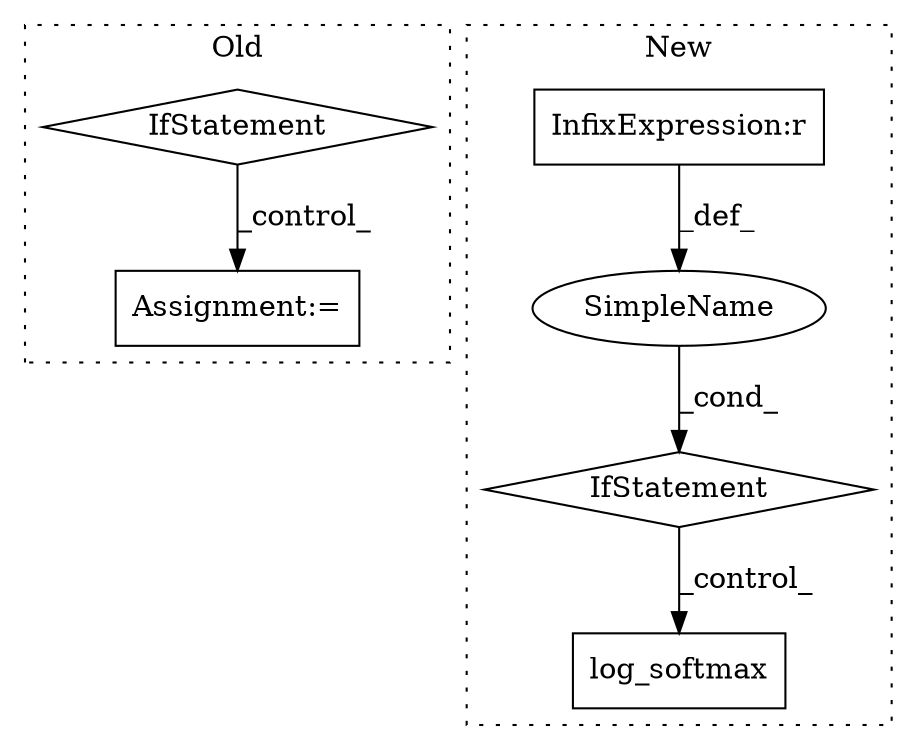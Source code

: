 digraph G {
subgraph cluster0 {
1 [label="IfStatement" a="25" s="2664,2695" l="4,2" shape="diamond"];
3 [label="Assignment:=" a="7" s="2742" l="1" shape="box"];
label = "Old";
style="dotted";
}
subgraph cluster1 {
2 [label="log_softmax" a="32" s="2874,2888" l="12,1" shape="box"];
4 [label="IfStatement" a="25" s="2661,2688" l="4,2" shape="diamond"];
5 [label="SimpleName" a="42" s="" l="" shape="ellipse"];
6 [label="InfixExpression:r" a="27" s="2666" l="3" shape="box"];
label = "New";
style="dotted";
}
1 -> 3 [label="_control_"];
4 -> 2 [label="_control_"];
5 -> 4 [label="_cond_"];
6 -> 5 [label="_def_"];
}